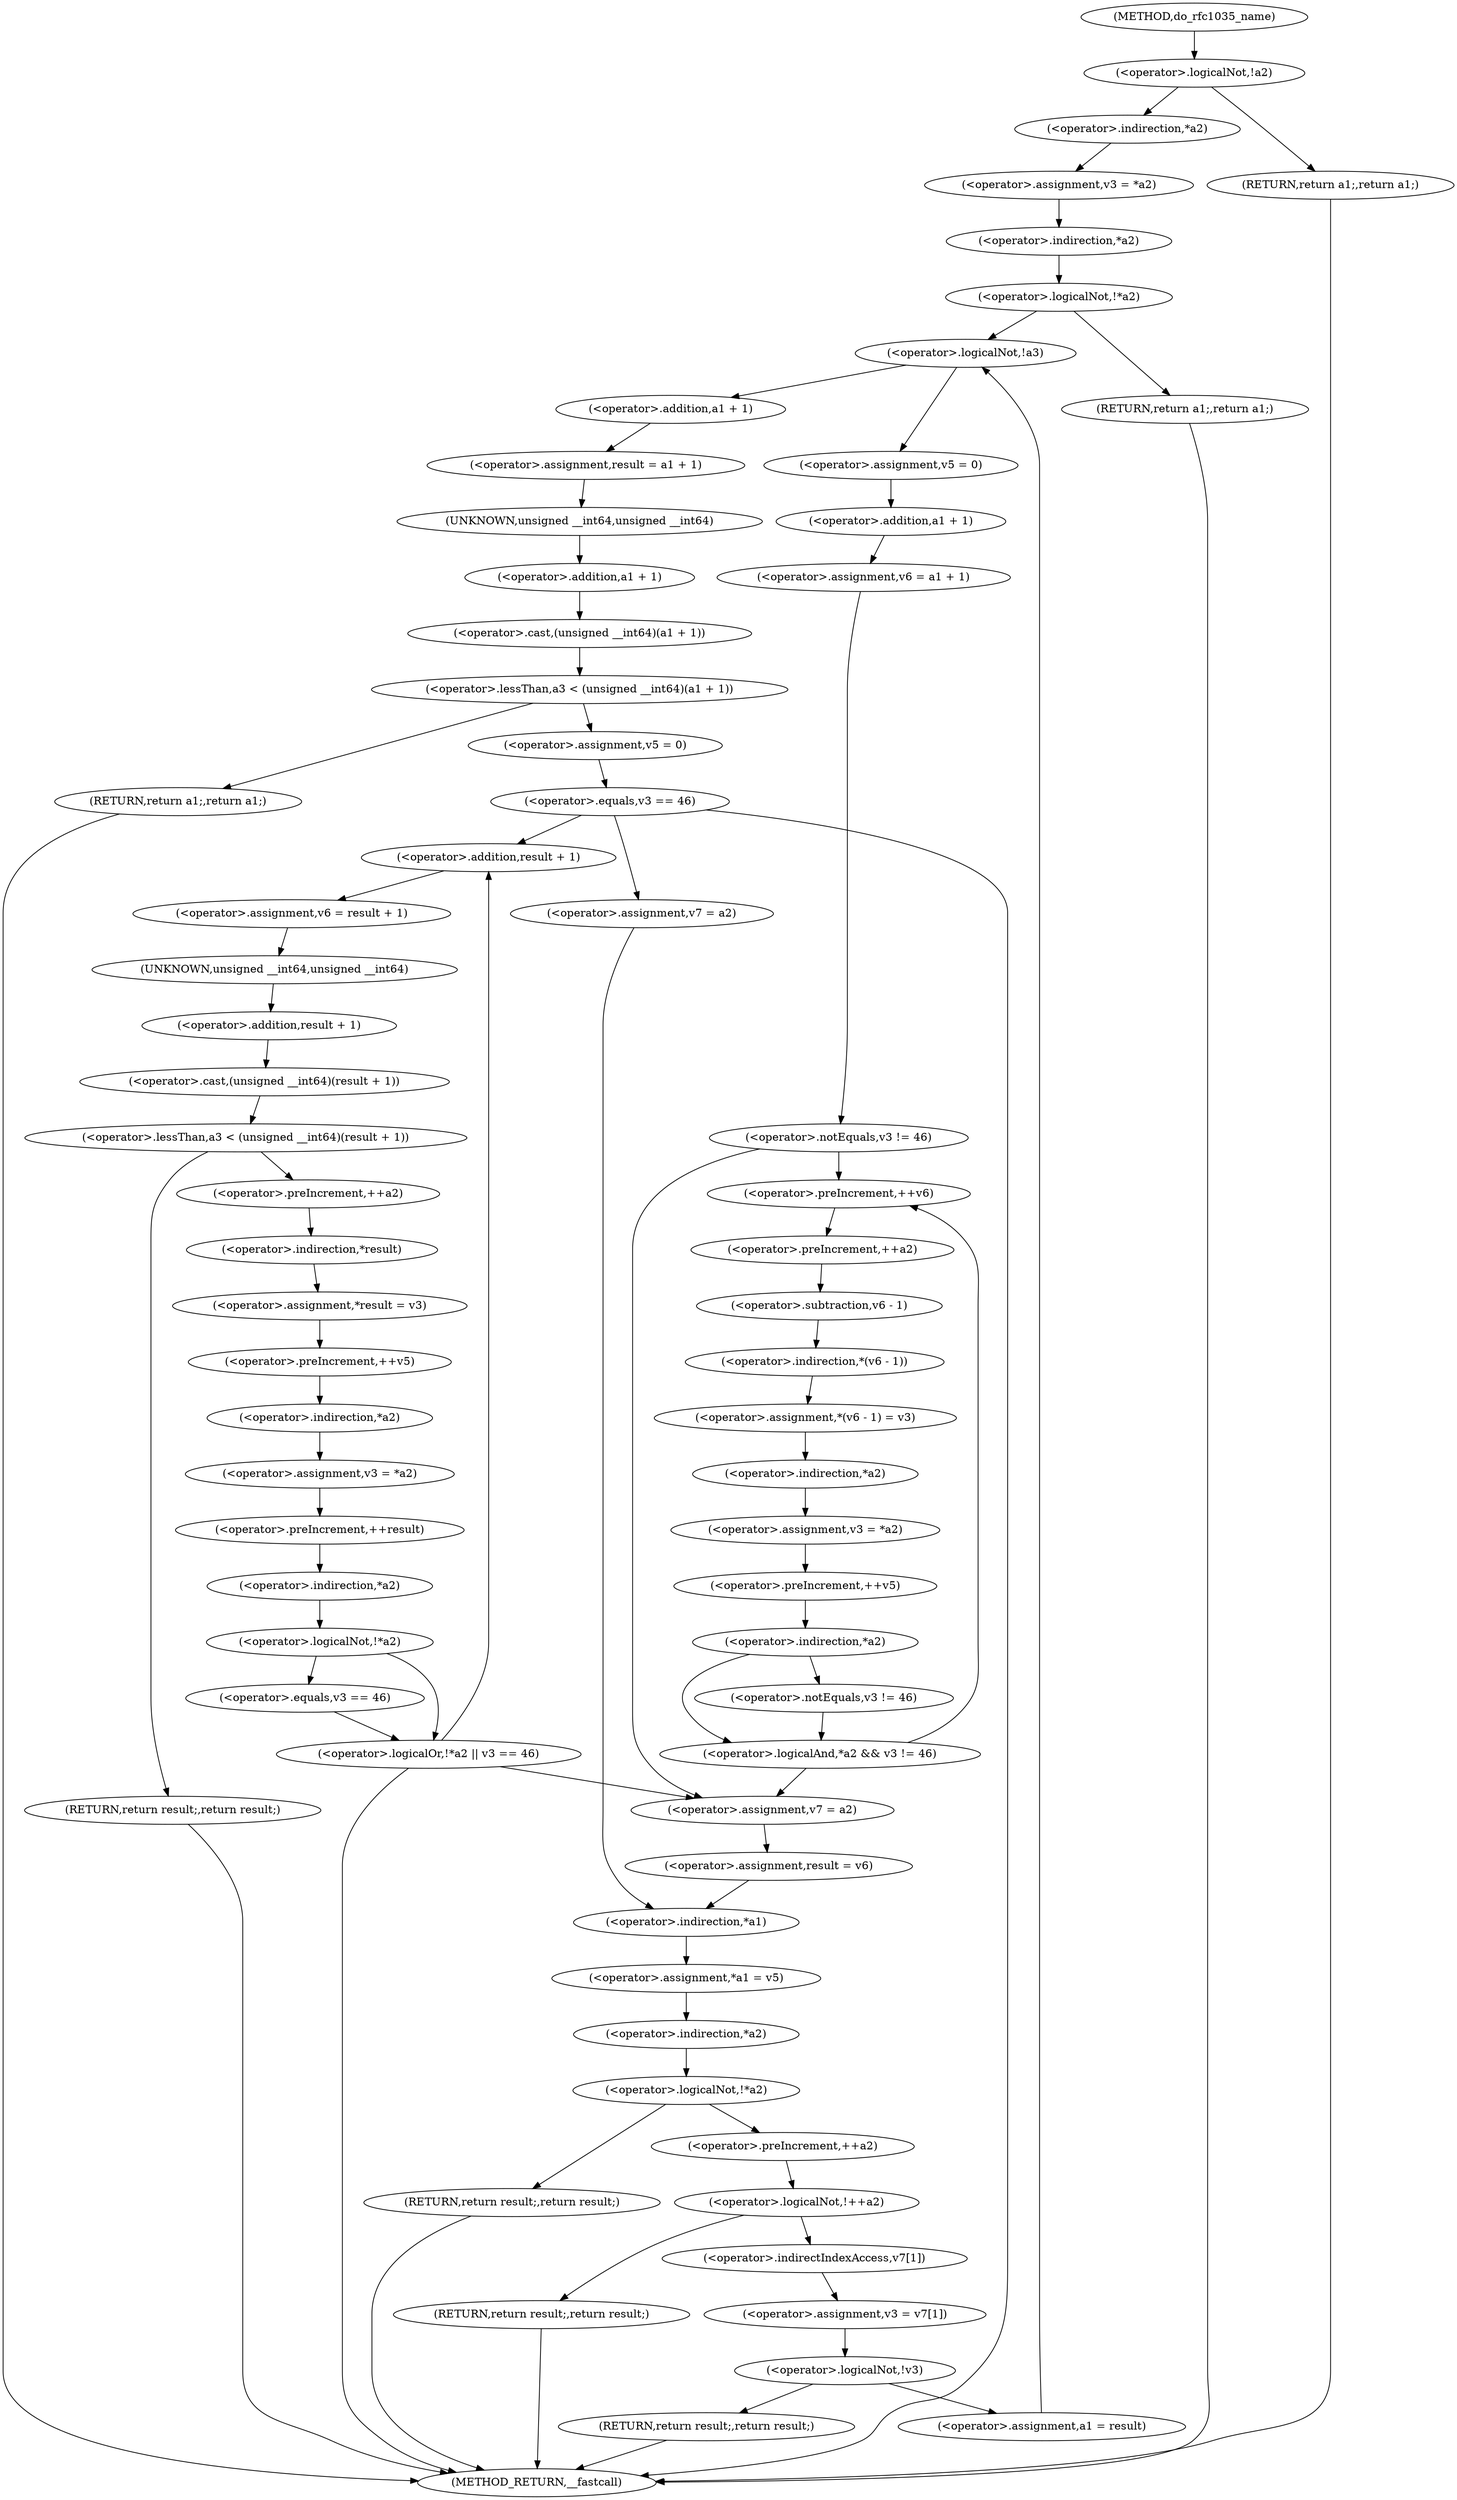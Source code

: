 digraph do_rfc1035_name {  
"1000117" [label = "(<operator>.logicalNot,!a2)" ]
"1000119" [label = "(RETURN,return a1;,return a1;)" ]
"1000121" [label = "(<operator>.assignment,v3 = *a2)" ]
"1000123" [label = "(<operator>.indirection,*a2)" ]
"1000126" [label = "(<operator>.logicalNot,!*a2)" ]
"1000127" [label = "(<operator>.indirection,*a2)" ]
"1000129" [label = "(RETURN,return a1;,return a1;)" ]
"1000132" [label = "(<operator>.logicalNot,!a3)" ]
"1000135" [label = "(<operator>.assignment,v5 = 0)" ]
"1000138" [label = "(<operator>.assignment,v6 = a1 + 1)" ]
"1000140" [label = "(<operator>.addition,a1 + 1)" ]
"1000144" [label = "(<operator>.notEquals,v3 != 46)" ]
"1000150" [label = "(<operator>.preIncrement,++v6)" ]
"1000152" [label = "(<operator>.preIncrement,++a2)" ]
"1000154" [label = "(<operator>.assignment,*(v6 - 1) = v3)" ]
"1000155" [label = "(<operator>.indirection,*(v6 - 1))" ]
"1000156" [label = "(<operator>.subtraction,v6 - 1)" ]
"1000160" [label = "(<operator>.assignment,v3 = *a2)" ]
"1000162" [label = "(<operator>.indirection,*a2)" ]
"1000164" [label = "(<operator>.preIncrement,++v5)" ]
"1000166" [label = "(<operator>.logicalAnd,*a2 && v3 != 46)" ]
"1000167" [label = "(<operator>.indirection,*a2)" ]
"1000169" [label = "(<operator>.notEquals,v3 != 46)" ]
"1000173" [label = "(<operator>.assignment,v7 = a2)" ]
"1000176" [label = "(<operator>.assignment,result = v6)" ]
"1000180" [label = "(<operator>.assignment,*a1 = v5)" ]
"1000181" [label = "(<operator>.indirection,*a1)" ]
"1000185" [label = "(<operator>.logicalNot,!*a2)" ]
"1000186" [label = "(<operator>.indirection,*a2)" ]
"1000188" [label = "(RETURN,return result;,return result;)" ]
"1000191" [label = "(<operator>.logicalNot,!++a2)" ]
"1000192" [label = "(<operator>.preIncrement,++a2)" ]
"1000194" [label = "(RETURN,return result;,return result;)" ]
"1000196" [label = "(<operator>.assignment,v3 = v7[1])" ]
"1000198" [label = "(<operator>.indirectIndexAccess,v7[1])" ]
"1000202" [label = "(<operator>.logicalNot,!v3)" ]
"1000204" [label = "(RETURN,return result;,return result;)" ]
"1000206" [label = "(<operator>.assignment,a1 = result)" ]
"1000209" [label = "(<operator>.assignment,result = a1 + 1)" ]
"1000211" [label = "(<operator>.addition,a1 + 1)" ]
"1000215" [label = "(<operator>.lessThan,a3 < (unsigned __int64)(a1 + 1))" ]
"1000217" [label = "(<operator>.cast,(unsigned __int64)(a1 + 1))" ]
"1000218" [label = "(UNKNOWN,unsigned __int64,unsigned __int64)" ]
"1000219" [label = "(<operator>.addition,a1 + 1)" ]
"1000222" [label = "(RETURN,return a1;,return a1;)" ]
"1000224" [label = "(<operator>.assignment,v5 = 0)" ]
"1000228" [label = "(<operator>.equals,v3 == 46)" ]
"1000232" [label = "(<operator>.assignment,v7 = a2)" ]
"1000239" [label = "(<operator>.assignment,v6 = result + 1)" ]
"1000241" [label = "(<operator>.addition,result + 1)" ]
"1000245" [label = "(<operator>.lessThan,a3 < (unsigned __int64)(result + 1))" ]
"1000247" [label = "(<operator>.cast,(unsigned __int64)(result + 1))" ]
"1000248" [label = "(UNKNOWN,unsigned __int64,unsigned __int64)" ]
"1000249" [label = "(<operator>.addition,result + 1)" ]
"1000252" [label = "(RETURN,return result;,return result;)" ]
"1000254" [label = "(<operator>.preIncrement,++a2)" ]
"1000256" [label = "(<operator>.assignment,*result = v3)" ]
"1000257" [label = "(<operator>.indirection,*result)" ]
"1000260" [label = "(<operator>.preIncrement,++v5)" ]
"1000262" [label = "(<operator>.assignment,v3 = *a2)" ]
"1000264" [label = "(<operator>.indirection,*a2)" ]
"1000266" [label = "(<operator>.preIncrement,++result)" ]
"1000269" [label = "(<operator>.logicalOr,!*a2 || v3 == 46)" ]
"1000270" [label = "(<operator>.logicalNot,!*a2)" ]
"1000271" [label = "(<operator>.indirection,*a2)" ]
"1000273" [label = "(<operator>.equals,v3 == 46)" ]
"1000106" [label = "(METHOD,do_rfc1035_name)" ]
"1000277" [label = "(METHOD_RETURN,__fastcall)" ]
  "1000117" -> "1000119" 
  "1000117" -> "1000123" 
  "1000119" -> "1000277" 
  "1000121" -> "1000127" 
  "1000123" -> "1000121" 
  "1000126" -> "1000129" 
  "1000126" -> "1000132" 
  "1000127" -> "1000126" 
  "1000129" -> "1000277" 
  "1000132" -> "1000135" 
  "1000132" -> "1000211" 
  "1000135" -> "1000140" 
  "1000138" -> "1000144" 
  "1000140" -> "1000138" 
  "1000144" -> "1000150" 
  "1000144" -> "1000173" 
  "1000150" -> "1000152" 
  "1000152" -> "1000156" 
  "1000154" -> "1000162" 
  "1000155" -> "1000154" 
  "1000156" -> "1000155" 
  "1000160" -> "1000164" 
  "1000162" -> "1000160" 
  "1000164" -> "1000167" 
  "1000166" -> "1000150" 
  "1000166" -> "1000173" 
  "1000167" -> "1000166" 
  "1000167" -> "1000169" 
  "1000169" -> "1000166" 
  "1000173" -> "1000176" 
  "1000176" -> "1000181" 
  "1000180" -> "1000186" 
  "1000181" -> "1000180" 
  "1000185" -> "1000188" 
  "1000185" -> "1000192" 
  "1000186" -> "1000185" 
  "1000188" -> "1000277" 
  "1000191" -> "1000194" 
  "1000191" -> "1000198" 
  "1000192" -> "1000191" 
  "1000194" -> "1000277" 
  "1000196" -> "1000202" 
  "1000198" -> "1000196" 
  "1000202" -> "1000204" 
  "1000202" -> "1000206" 
  "1000204" -> "1000277" 
  "1000206" -> "1000132" 
  "1000209" -> "1000218" 
  "1000211" -> "1000209" 
  "1000215" -> "1000222" 
  "1000215" -> "1000224" 
  "1000217" -> "1000215" 
  "1000218" -> "1000219" 
  "1000219" -> "1000217" 
  "1000222" -> "1000277" 
  "1000224" -> "1000228" 
  "1000228" -> "1000232" 
  "1000228" -> "1000277" 
  "1000228" -> "1000241" 
  "1000232" -> "1000181" 
  "1000239" -> "1000248" 
  "1000241" -> "1000239" 
  "1000245" -> "1000252" 
  "1000245" -> "1000254" 
  "1000247" -> "1000245" 
  "1000248" -> "1000249" 
  "1000249" -> "1000247" 
  "1000252" -> "1000277" 
  "1000254" -> "1000257" 
  "1000256" -> "1000260" 
  "1000257" -> "1000256" 
  "1000260" -> "1000264" 
  "1000262" -> "1000266" 
  "1000264" -> "1000262" 
  "1000266" -> "1000271" 
  "1000269" -> "1000277" 
  "1000269" -> "1000241" 
  "1000269" -> "1000173" 
  "1000270" -> "1000269" 
  "1000270" -> "1000273" 
  "1000271" -> "1000270" 
  "1000273" -> "1000269" 
  "1000106" -> "1000117" 
}
